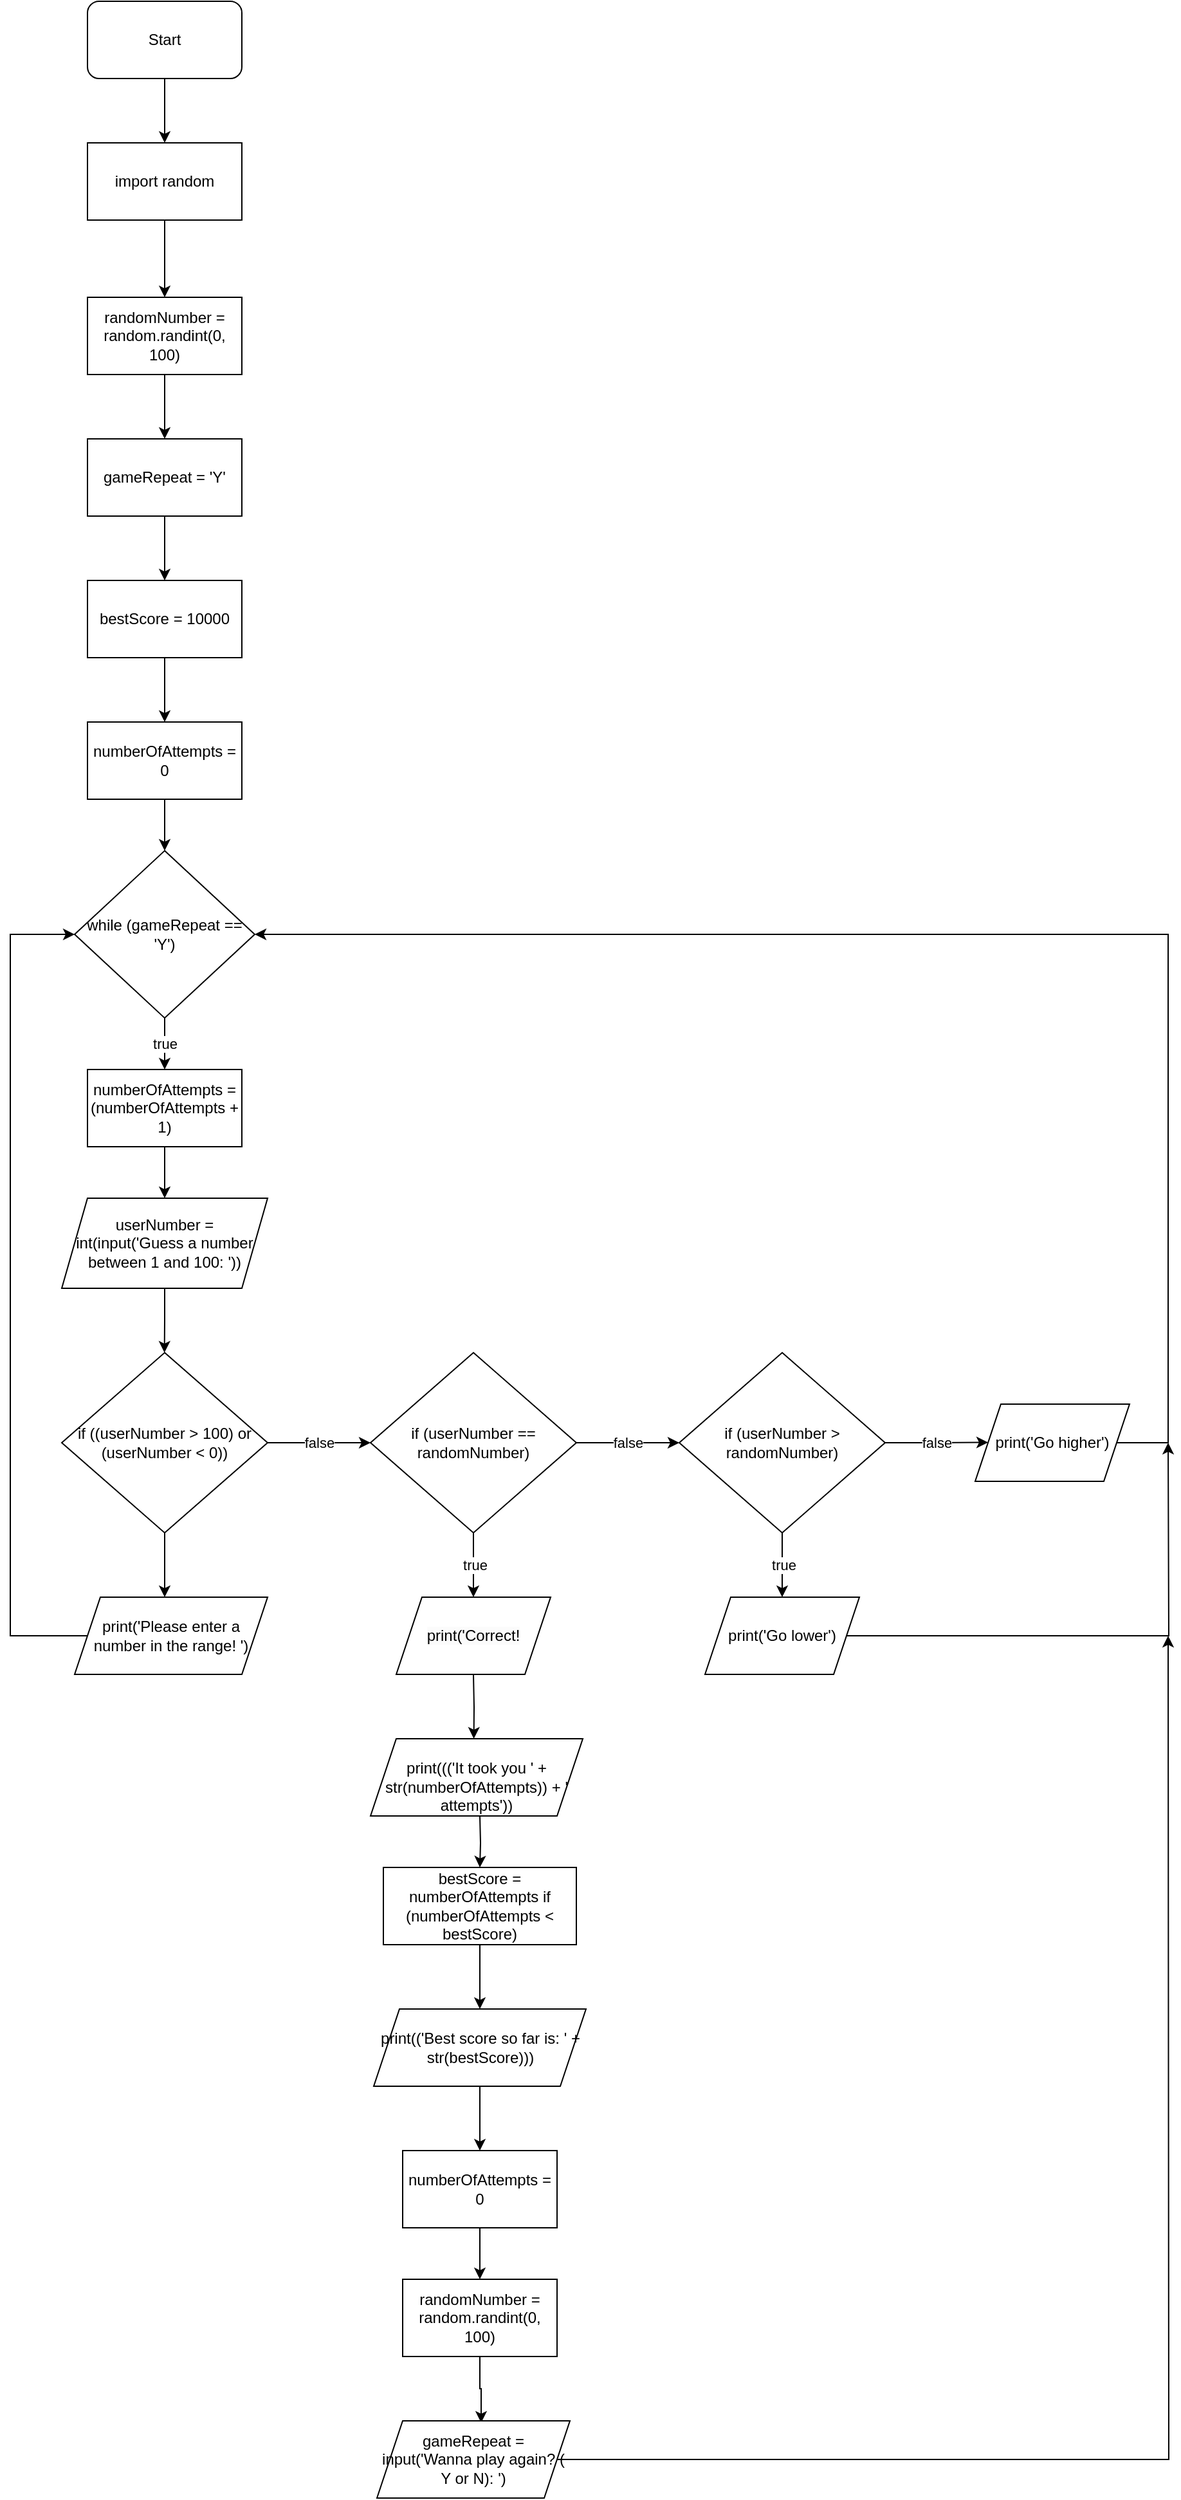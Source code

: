 <mxfile version="21.7.4" type="device">
  <diagram name="Page-1" id="6jKWjHOdj_s35Hw46ETf">
    <mxGraphModel dx="1075" dy="1572" grid="1" gridSize="10" guides="1" tooltips="1" connect="1" arrows="1" fold="1" page="1" pageScale="1" pageWidth="850" pageHeight="1100" math="0" shadow="0">
      <root>
        <mxCell id="0" />
        <mxCell id="1" parent="0" />
        <mxCell id="-8LgSP0AD8zpi958Qx39-6" style="edgeStyle=orthogonalEdgeStyle;rounded=0;orthogonalLoop=1;jettySize=auto;html=1;exitX=0.5;exitY=1;exitDx=0;exitDy=0;entryX=0.5;entryY=0;entryDx=0;entryDy=0;" edge="1" parent="1" source="-8LgSP0AD8zpi958Qx39-1" target="-8LgSP0AD8zpi958Qx39-2">
          <mxGeometry relative="1" as="geometry" />
        </mxCell>
        <mxCell id="-8LgSP0AD8zpi958Qx39-1" value="Start" style="rounded=1;whiteSpace=wrap;html=1;" vertex="1" parent="1">
          <mxGeometry x="140" y="-130" width="120" height="60" as="geometry" />
        </mxCell>
        <mxCell id="-8LgSP0AD8zpi958Qx39-7" style="edgeStyle=orthogonalEdgeStyle;rounded=0;orthogonalLoop=1;jettySize=auto;html=1;exitX=0.5;exitY=1;exitDx=0;exitDy=0;" edge="1" parent="1" source="-8LgSP0AD8zpi958Qx39-2" target="-8LgSP0AD8zpi958Qx39-3">
          <mxGeometry relative="1" as="geometry" />
        </mxCell>
        <mxCell id="-8LgSP0AD8zpi958Qx39-2" value="import random" style="rounded=0;whiteSpace=wrap;html=1;" vertex="1" parent="1">
          <mxGeometry x="140" y="-20" width="120" height="60" as="geometry" />
        </mxCell>
        <mxCell id="-8LgSP0AD8zpi958Qx39-8" style="edgeStyle=orthogonalEdgeStyle;rounded=0;orthogonalLoop=1;jettySize=auto;html=1;exitX=0.5;exitY=1;exitDx=0;exitDy=0;entryX=0.5;entryY=0;entryDx=0;entryDy=0;" edge="1" parent="1" source="-8LgSP0AD8zpi958Qx39-3" target="-8LgSP0AD8zpi958Qx39-4">
          <mxGeometry relative="1" as="geometry" />
        </mxCell>
        <mxCell id="-8LgSP0AD8zpi958Qx39-3" value="randomNumber = random.randint(0, 100)" style="rounded=0;whiteSpace=wrap;html=1;" vertex="1" parent="1">
          <mxGeometry x="140" y="100" width="120" height="60" as="geometry" />
        </mxCell>
        <mxCell id="-8LgSP0AD8zpi958Qx39-9" value="" style="edgeStyle=orthogonalEdgeStyle;rounded=0;orthogonalLoop=1;jettySize=auto;html=1;" edge="1" parent="1" source="-8LgSP0AD8zpi958Qx39-4" target="-8LgSP0AD8zpi958Qx39-5">
          <mxGeometry relative="1" as="geometry" />
        </mxCell>
        <mxCell id="-8LgSP0AD8zpi958Qx39-4" value="gameRepeat = &#39;Y&#39;" style="rounded=0;whiteSpace=wrap;html=1;" vertex="1" parent="1">
          <mxGeometry x="140" y="210" width="120" height="60" as="geometry" />
        </mxCell>
        <mxCell id="-8LgSP0AD8zpi958Qx39-33" style="edgeStyle=orthogonalEdgeStyle;rounded=0;orthogonalLoop=1;jettySize=auto;html=1;exitX=0.5;exitY=1;exitDx=0;exitDy=0;entryX=0.5;entryY=0;entryDx=0;entryDy=0;" edge="1" parent="1" source="-8LgSP0AD8zpi958Qx39-5" target="-8LgSP0AD8zpi958Qx39-32">
          <mxGeometry relative="1" as="geometry" />
        </mxCell>
        <mxCell id="-8LgSP0AD8zpi958Qx39-5" value="bestScore = 10000" style="rounded=0;whiteSpace=wrap;html=1;" vertex="1" parent="1">
          <mxGeometry x="140" y="320" width="120" height="60" as="geometry" />
        </mxCell>
        <mxCell id="-8LgSP0AD8zpi958Qx39-13" value="true" style="edgeStyle=orthogonalEdgeStyle;rounded=0;orthogonalLoop=1;jettySize=auto;html=1;exitX=0.5;exitY=1;exitDx=0;exitDy=0;entryX=0.5;entryY=0;entryDx=0;entryDy=0;" edge="1" parent="1" source="-8LgSP0AD8zpi958Qx39-10" target="-8LgSP0AD8zpi958Qx39-11">
          <mxGeometry relative="1" as="geometry" />
        </mxCell>
        <mxCell id="-8LgSP0AD8zpi958Qx39-10" value="while (gameRepeat == &#39;Y&#39;)" style="rhombus;whiteSpace=wrap;html=1;" vertex="1" parent="1">
          <mxGeometry x="130" y="530" width="140" height="130" as="geometry" />
        </mxCell>
        <mxCell id="-8LgSP0AD8zpi958Qx39-15" style="edgeStyle=orthogonalEdgeStyle;rounded=0;orthogonalLoop=1;jettySize=auto;html=1;exitX=0.5;exitY=1;exitDx=0;exitDy=0;entryX=0.5;entryY=0;entryDx=0;entryDy=0;" edge="1" parent="1" source="-8LgSP0AD8zpi958Qx39-11" target="-8LgSP0AD8zpi958Qx39-14">
          <mxGeometry relative="1" as="geometry" />
        </mxCell>
        <mxCell id="-8LgSP0AD8zpi958Qx39-11" value="numberOfAttempts = (numberOfAttempts + 1)" style="rounded=0;whiteSpace=wrap;html=1;" vertex="1" parent="1">
          <mxGeometry x="140" y="700" width="120" height="60" as="geometry" />
        </mxCell>
        <mxCell id="-8LgSP0AD8zpi958Qx39-16" style="edgeStyle=orthogonalEdgeStyle;rounded=0;orthogonalLoop=1;jettySize=auto;html=1;exitX=0.5;exitY=1;exitDx=0;exitDy=0;" edge="1" parent="1" source="-8LgSP0AD8zpi958Qx39-14">
          <mxGeometry relative="1" as="geometry">
            <mxPoint x="199.824" y="920" as="targetPoint" />
          </mxGeometry>
        </mxCell>
        <mxCell id="-8LgSP0AD8zpi958Qx39-14" value="userNumber = int(input(&#39;Guess a number between 1 and 100: &#39;))" style="shape=parallelogram;perimeter=parallelogramPerimeter;whiteSpace=wrap;html=1;fixedSize=1;" vertex="1" parent="1">
          <mxGeometry x="120" y="800" width="160" height="70" as="geometry" />
        </mxCell>
        <mxCell id="-8LgSP0AD8zpi958Qx39-19" style="edgeStyle=orthogonalEdgeStyle;rounded=0;orthogonalLoop=1;jettySize=auto;html=1;exitX=0.5;exitY=1;exitDx=0;exitDy=0;entryX=0.5;entryY=0;entryDx=0;entryDy=0;" edge="1" parent="1" source="-8LgSP0AD8zpi958Qx39-17">
          <mxGeometry relative="1" as="geometry">
            <mxPoint x="200" y="1110" as="targetPoint" />
          </mxGeometry>
        </mxCell>
        <mxCell id="-8LgSP0AD8zpi958Qx39-22" value="false" style="edgeStyle=orthogonalEdgeStyle;rounded=0;orthogonalLoop=1;jettySize=auto;html=1;exitX=1;exitY=0.5;exitDx=0;exitDy=0;entryX=0;entryY=0.5;entryDx=0;entryDy=0;" edge="1" parent="1" source="-8LgSP0AD8zpi958Qx39-17" target="-8LgSP0AD8zpi958Qx39-21">
          <mxGeometry relative="1" as="geometry" />
        </mxCell>
        <mxCell id="-8LgSP0AD8zpi958Qx39-17" value="if ((userNumber &amp;gt; 100) or (userNumber &amp;lt; 0))" style="rhombus;whiteSpace=wrap;html=1;" vertex="1" parent="1">
          <mxGeometry x="120" y="920" width="160" height="140" as="geometry" />
        </mxCell>
        <mxCell id="-8LgSP0AD8zpi958Qx39-20" style="edgeStyle=orthogonalEdgeStyle;rounded=0;orthogonalLoop=1;jettySize=auto;html=1;exitX=0;exitY=0.5;exitDx=0;exitDy=0;entryX=0;entryY=0.5;entryDx=0;entryDy=0;" edge="1" parent="1" target="-8LgSP0AD8zpi958Qx39-10">
          <mxGeometry relative="1" as="geometry">
            <mxPoint x="140" y="1140" as="sourcePoint" />
            <Array as="points">
              <mxPoint x="80" y="1140" />
              <mxPoint x="80" y="595" />
            </Array>
          </mxGeometry>
        </mxCell>
        <mxCell id="-8LgSP0AD8zpi958Qx39-24" value="false" style="edgeStyle=orthogonalEdgeStyle;rounded=0;orthogonalLoop=1;jettySize=auto;html=1;exitX=1;exitY=0.5;exitDx=0;exitDy=0;" edge="1" parent="1" source="-8LgSP0AD8zpi958Qx39-21" target="-8LgSP0AD8zpi958Qx39-23">
          <mxGeometry relative="1" as="geometry" />
        </mxCell>
        <mxCell id="-8LgSP0AD8zpi958Qx39-37" value="true" style="edgeStyle=orthogonalEdgeStyle;rounded=0;orthogonalLoop=1;jettySize=auto;html=1;exitX=0.5;exitY=1;exitDx=0;exitDy=0;entryX=0.5;entryY=0;entryDx=0;entryDy=0;" edge="1" parent="1" source="-8LgSP0AD8zpi958Qx39-21">
          <mxGeometry relative="1" as="geometry">
            <mxPoint x="440" y="1110" as="targetPoint" />
          </mxGeometry>
        </mxCell>
        <mxCell id="-8LgSP0AD8zpi958Qx39-21" value="if (userNumber == randomNumber)" style="rhombus;whiteSpace=wrap;html=1;" vertex="1" parent="1">
          <mxGeometry x="360" y="920" width="160" height="140" as="geometry" />
        </mxCell>
        <mxCell id="-8LgSP0AD8zpi958Qx39-25" value="false" style="edgeStyle=orthogonalEdgeStyle;rounded=0;orthogonalLoop=1;jettySize=auto;html=1;exitX=1;exitY=0.5;exitDx=0;exitDy=0;" edge="1" parent="1" source="-8LgSP0AD8zpi958Qx39-23">
          <mxGeometry relative="1" as="geometry">
            <mxPoint x="840" y="989.739" as="targetPoint" />
          </mxGeometry>
        </mxCell>
        <mxCell id="-8LgSP0AD8zpi958Qx39-28" value="true" style="edgeStyle=orthogonalEdgeStyle;rounded=0;orthogonalLoop=1;jettySize=auto;html=1;exitX=0.5;exitY=1;exitDx=0;exitDy=0;entryX=0.5;entryY=0;entryDx=0;entryDy=0;" edge="1" parent="1" source="-8LgSP0AD8zpi958Qx39-23">
          <mxGeometry relative="1" as="geometry">
            <mxPoint x="680" y="1110" as="targetPoint" />
          </mxGeometry>
        </mxCell>
        <mxCell id="-8LgSP0AD8zpi958Qx39-23" value="if (userNumber &amp;gt; randomNumber)" style="rhombus;whiteSpace=wrap;html=1;" vertex="1" parent="1">
          <mxGeometry x="600" y="920" width="160" height="140" as="geometry" />
        </mxCell>
        <mxCell id="-8LgSP0AD8zpi958Qx39-35" style="edgeStyle=orthogonalEdgeStyle;rounded=0;orthogonalLoop=1;jettySize=auto;html=1;exitX=1;exitY=0.5;exitDx=0;exitDy=0;" edge="1" parent="1" source="-8LgSP0AD8zpi958Qx39-55">
          <mxGeometry relative="1" as="geometry">
            <mxPoint x="980" y="990" as="targetPoint" />
            <mxPoint x="740" y="1140" as="sourcePoint" />
          </mxGeometry>
        </mxCell>
        <mxCell id="-8LgSP0AD8zpi958Qx39-34" style="edgeStyle=orthogonalEdgeStyle;rounded=0;orthogonalLoop=1;jettySize=auto;html=1;exitX=0.5;exitY=1;exitDx=0;exitDy=0;entryX=0.5;entryY=0;entryDx=0;entryDy=0;" edge="1" parent="1" source="-8LgSP0AD8zpi958Qx39-32" target="-8LgSP0AD8zpi958Qx39-10">
          <mxGeometry relative="1" as="geometry" />
        </mxCell>
        <mxCell id="-8LgSP0AD8zpi958Qx39-32" value="numberOfAttempts = 0" style="rounded=0;whiteSpace=wrap;html=1;" vertex="1" parent="1">
          <mxGeometry x="140" y="430" width="120" height="60" as="geometry" />
        </mxCell>
        <mxCell id="-8LgSP0AD8zpi958Qx39-39" style="edgeStyle=orthogonalEdgeStyle;rounded=0;orthogonalLoop=1;jettySize=auto;html=1;exitX=0.5;exitY=1;exitDx=0;exitDy=0;" edge="1" parent="1">
          <mxGeometry relative="1" as="geometry">
            <mxPoint x="440.296" y="1220" as="targetPoint" />
            <mxPoint x="440" y="1170" as="sourcePoint" />
          </mxGeometry>
        </mxCell>
        <mxCell id="-8LgSP0AD8zpi958Qx39-41" style="edgeStyle=orthogonalEdgeStyle;rounded=0;orthogonalLoop=1;jettySize=auto;html=1;exitX=0.5;exitY=1;exitDx=0;exitDy=0;" edge="1" parent="1" target="-8LgSP0AD8zpi958Qx39-40">
          <mxGeometry relative="1" as="geometry">
            <mxPoint x="445" y="1280" as="sourcePoint" />
          </mxGeometry>
        </mxCell>
        <mxCell id="-8LgSP0AD8zpi958Qx39-47" style="edgeStyle=orthogonalEdgeStyle;rounded=0;orthogonalLoop=1;jettySize=auto;html=1;exitX=0.5;exitY=1;exitDx=0;exitDy=0;entryX=0.5;entryY=0;entryDx=0;entryDy=0;" edge="1" parent="1" source="-8LgSP0AD8zpi958Qx39-40" target="-8LgSP0AD8zpi958Qx39-43">
          <mxGeometry relative="1" as="geometry" />
        </mxCell>
        <mxCell id="-8LgSP0AD8zpi958Qx39-40" value="bestScore = numberOfAttempts if (numberOfAttempts &amp;lt; bestScore)" style="rounded=0;whiteSpace=wrap;html=1;" vertex="1" parent="1">
          <mxGeometry x="370" y="1320" width="150" height="60" as="geometry" />
        </mxCell>
        <mxCell id="-8LgSP0AD8zpi958Qx39-48" style="edgeStyle=orthogonalEdgeStyle;rounded=0;orthogonalLoop=1;jettySize=auto;html=1;exitX=0.5;exitY=1;exitDx=0;exitDy=0;" edge="1" parent="1" source="-8LgSP0AD8zpi958Qx39-43" target="-8LgSP0AD8zpi958Qx39-44">
          <mxGeometry relative="1" as="geometry" />
        </mxCell>
        <mxCell id="-8LgSP0AD8zpi958Qx39-43" value="print((&#39;Best score so far is: &#39; + str(bestScore)))" style="shape=parallelogram;perimeter=parallelogramPerimeter;whiteSpace=wrap;html=1;fixedSize=1;" vertex="1" parent="1">
          <mxGeometry x="362.5" y="1430" width="165" height="60" as="geometry" />
        </mxCell>
        <mxCell id="-8LgSP0AD8zpi958Qx39-49" style="edgeStyle=orthogonalEdgeStyle;rounded=0;orthogonalLoop=1;jettySize=auto;html=1;exitX=0.5;exitY=1;exitDx=0;exitDy=0;entryX=0.5;entryY=0;entryDx=0;entryDy=0;" edge="1" parent="1" source="-8LgSP0AD8zpi958Qx39-44" target="-8LgSP0AD8zpi958Qx39-45">
          <mxGeometry relative="1" as="geometry" />
        </mxCell>
        <mxCell id="-8LgSP0AD8zpi958Qx39-44" value="numberOfAttempts = 0" style="rounded=0;whiteSpace=wrap;html=1;" vertex="1" parent="1">
          <mxGeometry x="385" y="1540" width="120" height="60" as="geometry" />
        </mxCell>
        <mxCell id="-8LgSP0AD8zpi958Qx39-50" style="edgeStyle=orthogonalEdgeStyle;rounded=0;orthogonalLoop=1;jettySize=auto;html=1;exitX=0.5;exitY=1;exitDx=0;exitDy=0;entryX=0.54;entryY=0.025;entryDx=0;entryDy=0;entryPerimeter=0;" edge="1" parent="1" source="-8LgSP0AD8zpi958Qx39-45" target="-8LgSP0AD8zpi958Qx39-46">
          <mxGeometry relative="1" as="geometry" />
        </mxCell>
        <mxCell id="-8LgSP0AD8zpi958Qx39-45" value="randomNumber = random.randint(0, 100)" style="rounded=0;whiteSpace=wrap;html=1;" vertex="1" parent="1">
          <mxGeometry x="385" y="1640" width="120" height="60" as="geometry" />
        </mxCell>
        <mxCell id="-8LgSP0AD8zpi958Qx39-52" style="edgeStyle=orthogonalEdgeStyle;rounded=0;orthogonalLoop=1;jettySize=auto;html=1;exitX=1;exitY=0.5;exitDx=0;exitDy=0;" edge="1" parent="1" source="-8LgSP0AD8zpi958Qx39-46">
          <mxGeometry relative="1" as="geometry">
            <mxPoint x="980" y="1140" as="targetPoint" />
          </mxGeometry>
        </mxCell>
        <mxCell id="-8LgSP0AD8zpi958Qx39-46" value="gameRepeat = input(&#39;Wanna play again? ( Y or N): &#39;)" style="shape=parallelogram;perimeter=parallelogramPerimeter;whiteSpace=wrap;html=1;fixedSize=1;" vertex="1" parent="1">
          <mxGeometry x="365" y="1750" width="150" height="60" as="geometry" />
        </mxCell>
        <mxCell id="-8LgSP0AD8zpi958Qx39-53" value="print(&#39;Please enter a number in the range! &#39;)" style="shape=parallelogram;perimeter=parallelogramPerimeter;whiteSpace=wrap;html=1;fixedSize=1;" vertex="1" parent="1">
          <mxGeometry x="130" y="1110" width="150" height="60" as="geometry" />
        </mxCell>
        <mxCell id="-8LgSP0AD8zpi958Qx39-54" value="&#xa;&lt;br style=&quot;border-color: var(--border-color); color: rgb(0, 0, 0); font-family: Helvetica; font-size: 12px; font-style: normal; font-variant-ligatures: normal; font-variant-caps: normal; font-weight: 400; letter-spacing: normal; orphans: 2; text-align: center; text-indent: 0px; text-transform: none; widows: 2; word-spacing: 0px; -webkit-text-stroke-width: 0px; background-color: rgb(251, 251, 251); text-decoration-thickness: initial; text-decoration-style: initial; text-decoration-color: initial;&quot;&gt;&lt;span style=&quot;color: rgb(0, 0, 0); font-family: Helvetica; font-size: 12px; font-style: normal; font-variant-ligatures: normal; font-variant-caps: normal; font-weight: 400; letter-spacing: normal; orphans: 2; text-align: center; text-indent: 0px; text-transform: none; widows: 2; word-spacing: 0px; -webkit-text-stroke-width: 0px; background-color: rgb(251, 251, 251); text-decoration-thickness: initial; text-decoration-style: initial; text-decoration-color: initial; float: none; display: inline !important;&quot;&gt;print(&#39;Correct!&lt;/span&gt;&#xa;&#xa;" style="shape=parallelogram;perimeter=parallelogramPerimeter;whiteSpace=wrap;html=1;fixedSize=1;" vertex="1" parent="1">
          <mxGeometry x="380" y="1110" width="120" height="60" as="geometry" />
        </mxCell>
        <mxCell id="-8LgSP0AD8zpi958Qx39-55" value="print(&#39;Go lower&#39;)" style="shape=parallelogram;perimeter=parallelogramPerimeter;whiteSpace=wrap;html=1;fixedSize=1;" vertex="1" parent="1">
          <mxGeometry x="620" y="1110" width="120" height="60" as="geometry" />
        </mxCell>
        <mxCell id="-8LgSP0AD8zpi958Qx39-58" style="edgeStyle=orthogonalEdgeStyle;rounded=0;orthogonalLoop=1;jettySize=auto;html=1;exitX=1;exitY=0.5;exitDx=0;exitDy=0;entryX=1;entryY=0.5;entryDx=0;entryDy=0;" edge="1" parent="1" source="-8LgSP0AD8zpi958Qx39-56" target="-8LgSP0AD8zpi958Qx39-10">
          <mxGeometry relative="1" as="geometry">
            <Array as="points">
              <mxPoint x="980" y="990" />
              <mxPoint x="980" y="595" />
            </Array>
          </mxGeometry>
        </mxCell>
        <mxCell id="-8LgSP0AD8zpi958Qx39-56" value="print(&#39;Go higher&#39;)" style="shape=parallelogram;perimeter=parallelogramPerimeter;whiteSpace=wrap;html=1;fixedSize=1;" vertex="1" parent="1">
          <mxGeometry x="830" y="960" width="120" height="60" as="geometry" />
        </mxCell>
        <mxCell id="-8LgSP0AD8zpi958Qx39-59" value="&lt;br style=&quot;border-color: var(--border-color);&quot;&gt;print(((&#39;It took you &#39; + str(numberOfAttempts)) + &#39; attempts&#39;))" style="shape=parallelogram;perimeter=parallelogramPerimeter;whiteSpace=wrap;html=1;fixedSize=1;" vertex="1" parent="1">
          <mxGeometry x="360" y="1220" width="165" height="60" as="geometry" />
        </mxCell>
      </root>
    </mxGraphModel>
  </diagram>
</mxfile>
